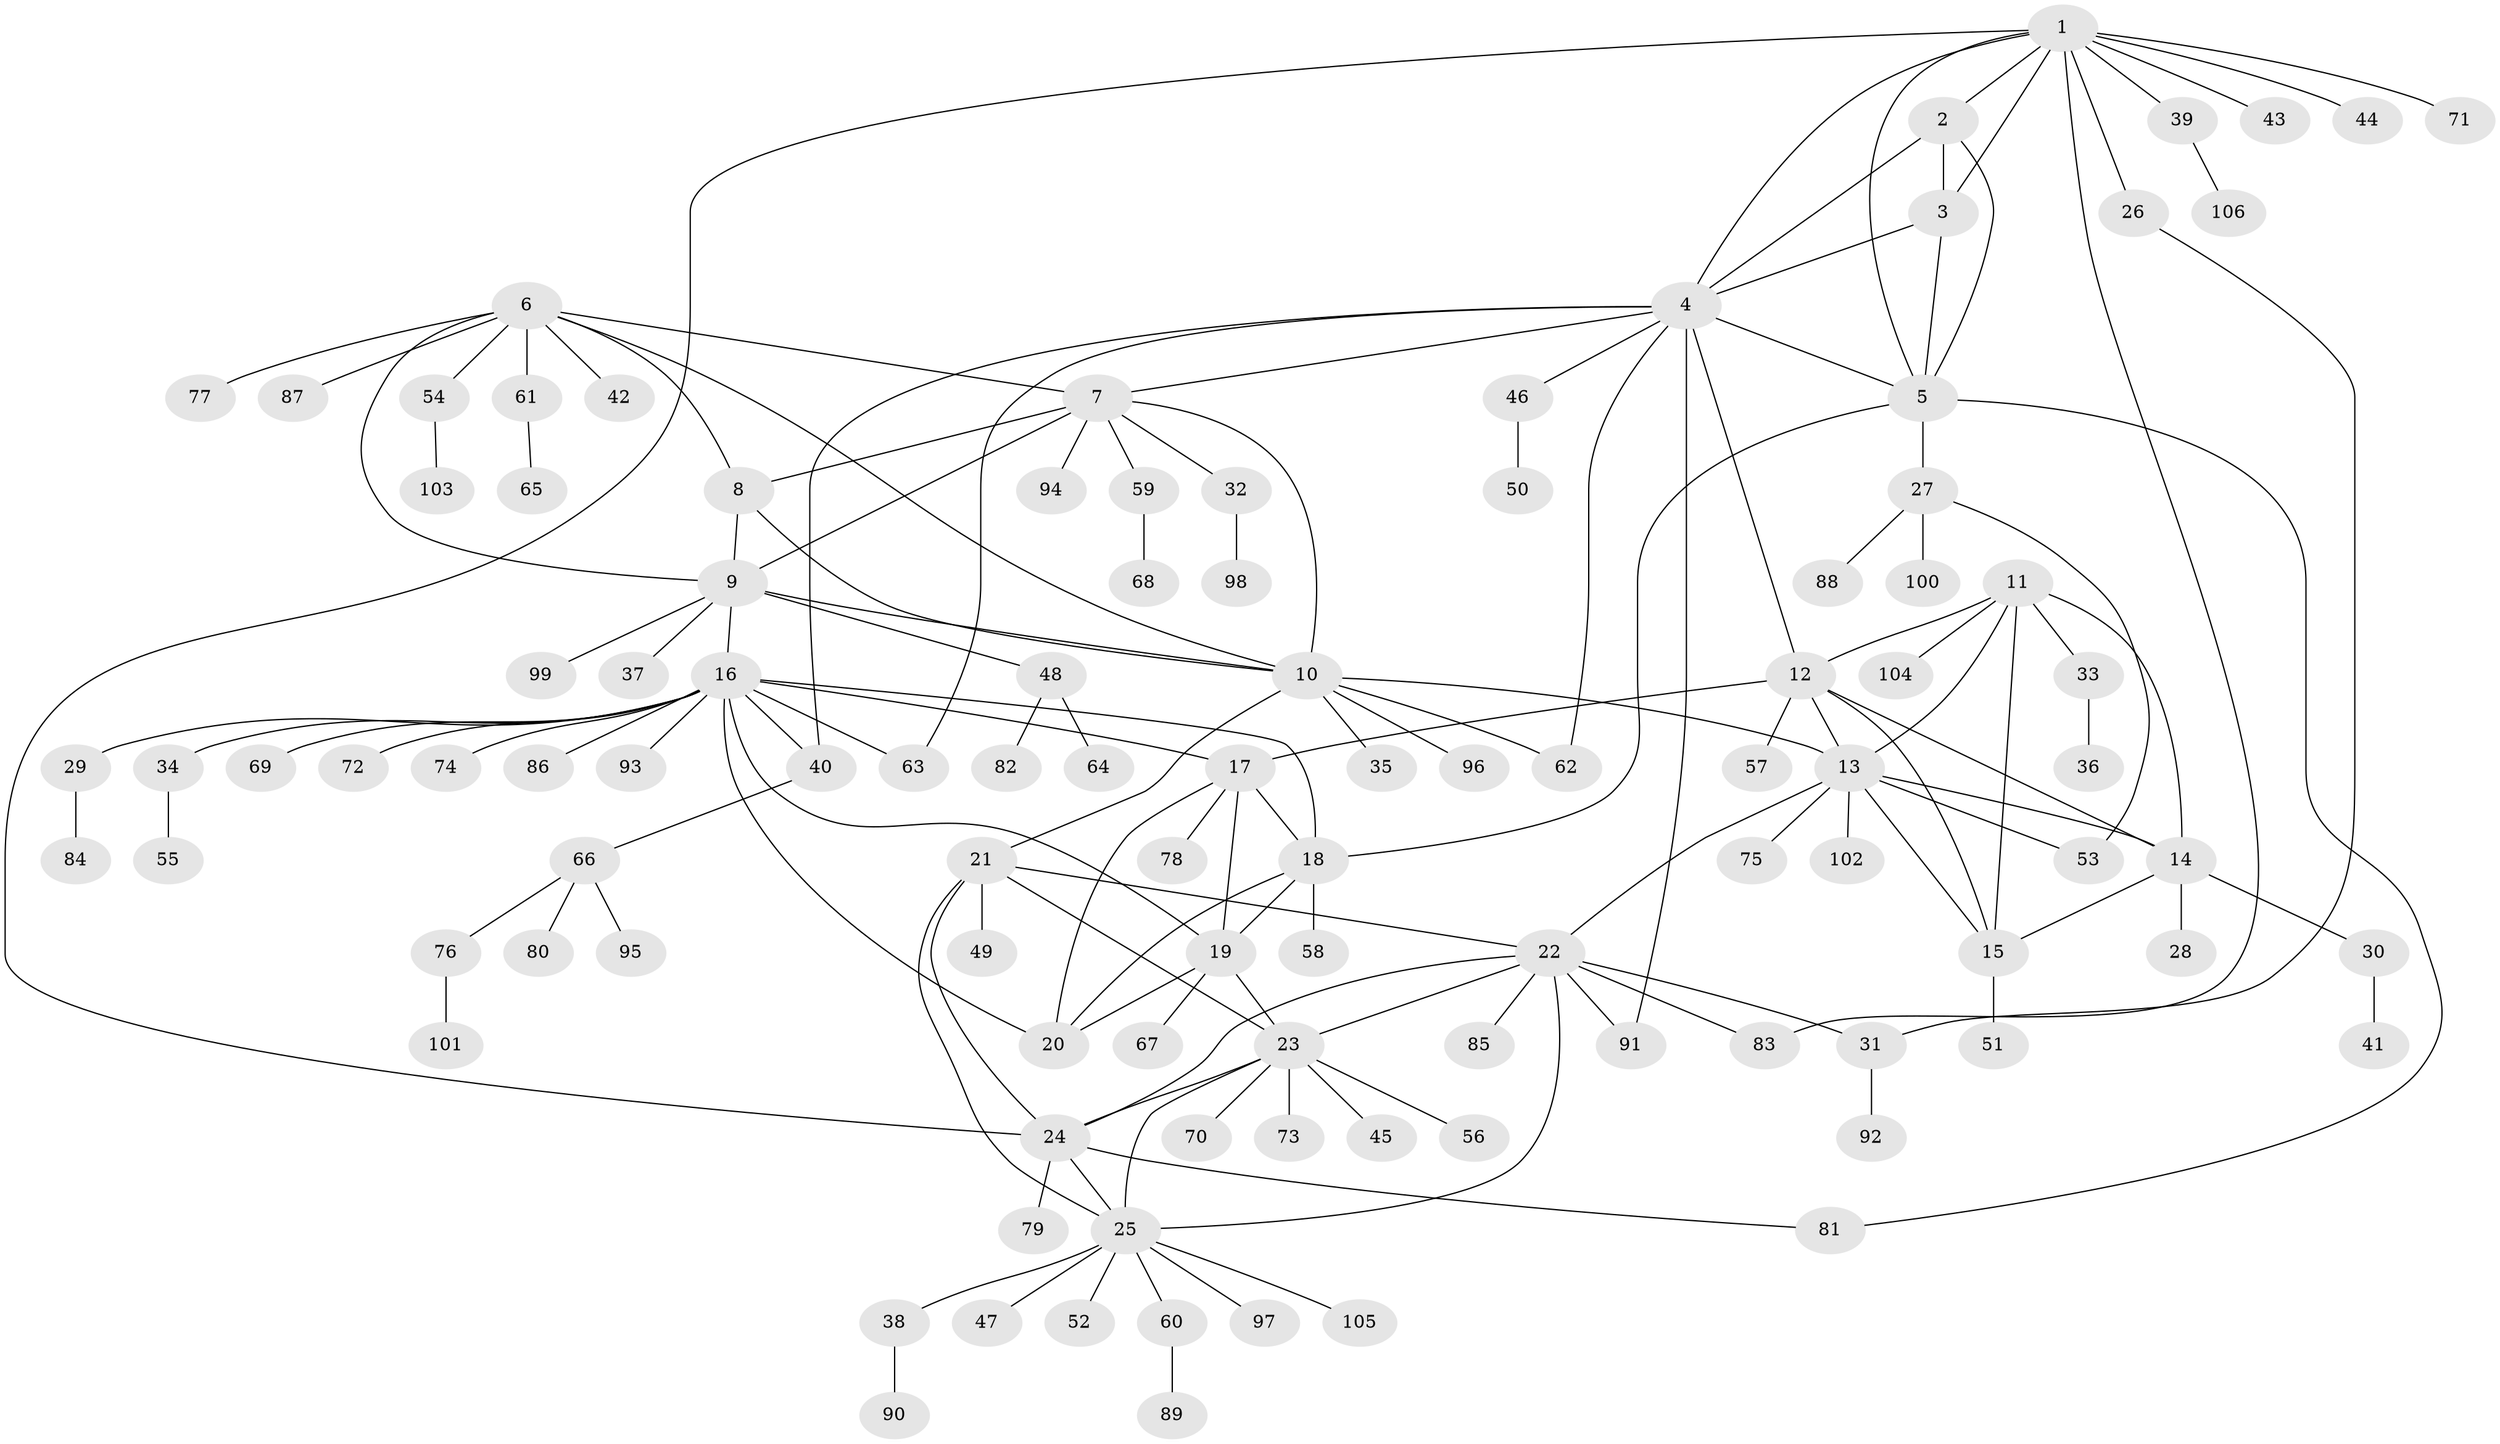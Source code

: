// coarse degree distribution, {1: 0.5151515151515151, 4: 0.09090909090909091, 5: 0.06060606060606061, 8: 0.09090909090909091, 2: 0.09090909090909091, 3: 0.06060606060606061, 6: 0.06060606060606061, 7: 0.030303030303030304}
// Generated by graph-tools (version 1.1) at 2025/37/03/04/25 23:37:45]
// undirected, 106 vertices, 149 edges
graph export_dot {
  node [color=gray90,style=filled];
  1;
  2;
  3;
  4;
  5;
  6;
  7;
  8;
  9;
  10;
  11;
  12;
  13;
  14;
  15;
  16;
  17;
  18;
  19;
  20;
  21;
  22;
  23;
  24;
  25;
  26;
  27;
  28;
  29;
  30;
  31;
  32;
  33;
  34;
  35;
  36;
  37;
  38;
  39;
  40;
  41;
  42;
  43;
  44;
  45;
  46;
  47;
  48;
  49;
  50;
  51;
  52;
  53;
  54;
  55;
  56;
  57;
  58;
  59;
  60;
  61;
  62;
  63;
  64;
  65;
  66;
  67;
  68;
  69;
  70;
  71;
  72;
  73;
  74;
  75;
  76;
  77;
  78;
  79;
  80;
  81;
  82;
  83;
  84;
  85;
  86;
  87;
  88;
  89;
  90;
  91;
  92;
  93;
  94;
  95;
  96;
  97;
  98;
  99;
  100;
  101;
  102;
  103;
  104;
  105;
  106;
  1 -- 2;
  1 -- 3;
  1 -- 4;
  1 -- 5;
  1 -- 24;
  1 -- 26;
  1 -- 39;
  1 -- 43;
  1 -- 44;
  1 -- 71;
  1 -- 83;
  2 -- 3;
  2 -- 4;
  2 -- 5;
  3 -- 4;
  3 -- 5;
  4 -- 5;
  4 -- 7;
  4 -- 12;
  4 -- 40;
  4 -- 46;
  4 -- 62;
  4 -- 63;
  4 -- 91;
  5 -- 18;
  5 -- 27;
  5 -- 81;
  6 -- 7;
  6 -- 8;
  6 -- 9;
  6 -- 10;
  6 -- 42;
  6 -- 54;
  6 -- 61;
  6 -- 77;
  6 -- 87;
  7 -- 8;
  7 -- 9;
  7 -- 10;
  7 -- 32;
  7 -- 59;
  7 -- 94;
  8 -- 9;
  8 -- 10;
  9 -- 10;
  9 -- 16;
  9 -- 37;
  9 -- 48;
  9 -- 99;
  10 -- 13;
  10 -- 21;
  10 -- 35;
  10 -- 62;
  10 -- 96;
  11 -- 12;
  11 -- 13;
  11 -- 14;
  11 -- 15;
  11 -- 33;
  11 -- 104;
  12 -- 13;
  12 -- 14;
  12 -- 15;
  12 -- 17;
  12 -- 57;
  13 -- 14;
  13 -- 15;
  13 -- 22;
  13 -- 53;
  13 -- 75;
  13 -- 102;
  14 -- 15;
  14 -- 28;
  14 -- 30;
  15 -- 51;
  16 -- 17;
  16 -- 18;
  16 -- 19;
  16 -- 20;
  16 -- 29;
  16 -- 34;
  16 -- 40;
  16 -- 63;
  16 -- 69;
  16 -- 72;
  16 -- 74;
  16 -- 86;
  16 -- 93;
  17 -- 18;
  17 -- 19;
  17 -- 20;
  17 -- 78;
  18 -- 19;
  18 -- 20;
  18 -- 58;
  19 -- 20;
  19 -- 23;
  19 -- 67;
  21 -- 22;
  21 -- 23;
  21 -- 24;
  21 -- 25;
  21 -- 49;
  22 -- 23;
  22 -- 24;
  22 -- 25;
  22 -- 31;
  22 -- 83;
  22 -- 85;
  22 -- 91;
  23 -- 24;
  23 -- 25;
  23 -- 45;
  23 -- 56;
  23 -- 70;
  23 -- 73;
  24 -- 25;
  24 -- 79;
  24 -- 81;
  25 -- 38;
  25 -- 47;
  25 -- 52;
  25 -- 60;
  25 -- 97;
  25 -- 105;
  26 -- 31;
  27 -- 53;
  27 -- 88;
  27 -- 100;
  29 -- 84;
  30 -- 41;
  31 -- 92;
  32 -- 98;
  33 -- 36;
  34 -- 55;
  38 -- 90;
  39 -- 106;
  40 -- 66;
  46 -- 50;
  48 -- 64;
  48 -- 82;
  54 -- 103;
  59 -- 68;
  60 -- 89;
  61 -- 65;
  66 -- 76;
  66 -- 80;
  66 -- 95;
  76 -- 101;
}
